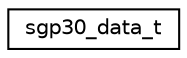 digraph "Graphical Class Hierarchy"
{
 // LATEX_PDF_SIZE
  edge [fontname="Helvetica",fontsize="10",labelfontname="Helvetica",labelfontsize="10"];
  node [fontname="Helvetica",fontsize="10",shape=record];
  rankdir="LR";
  Node0 [label="sgp30_data_t",height=0.2,width=0.4,color="black", fillcolor="white", style="filled",URL="$structsgp30__data__t.html",tooltip="Set of measured values."];
}
